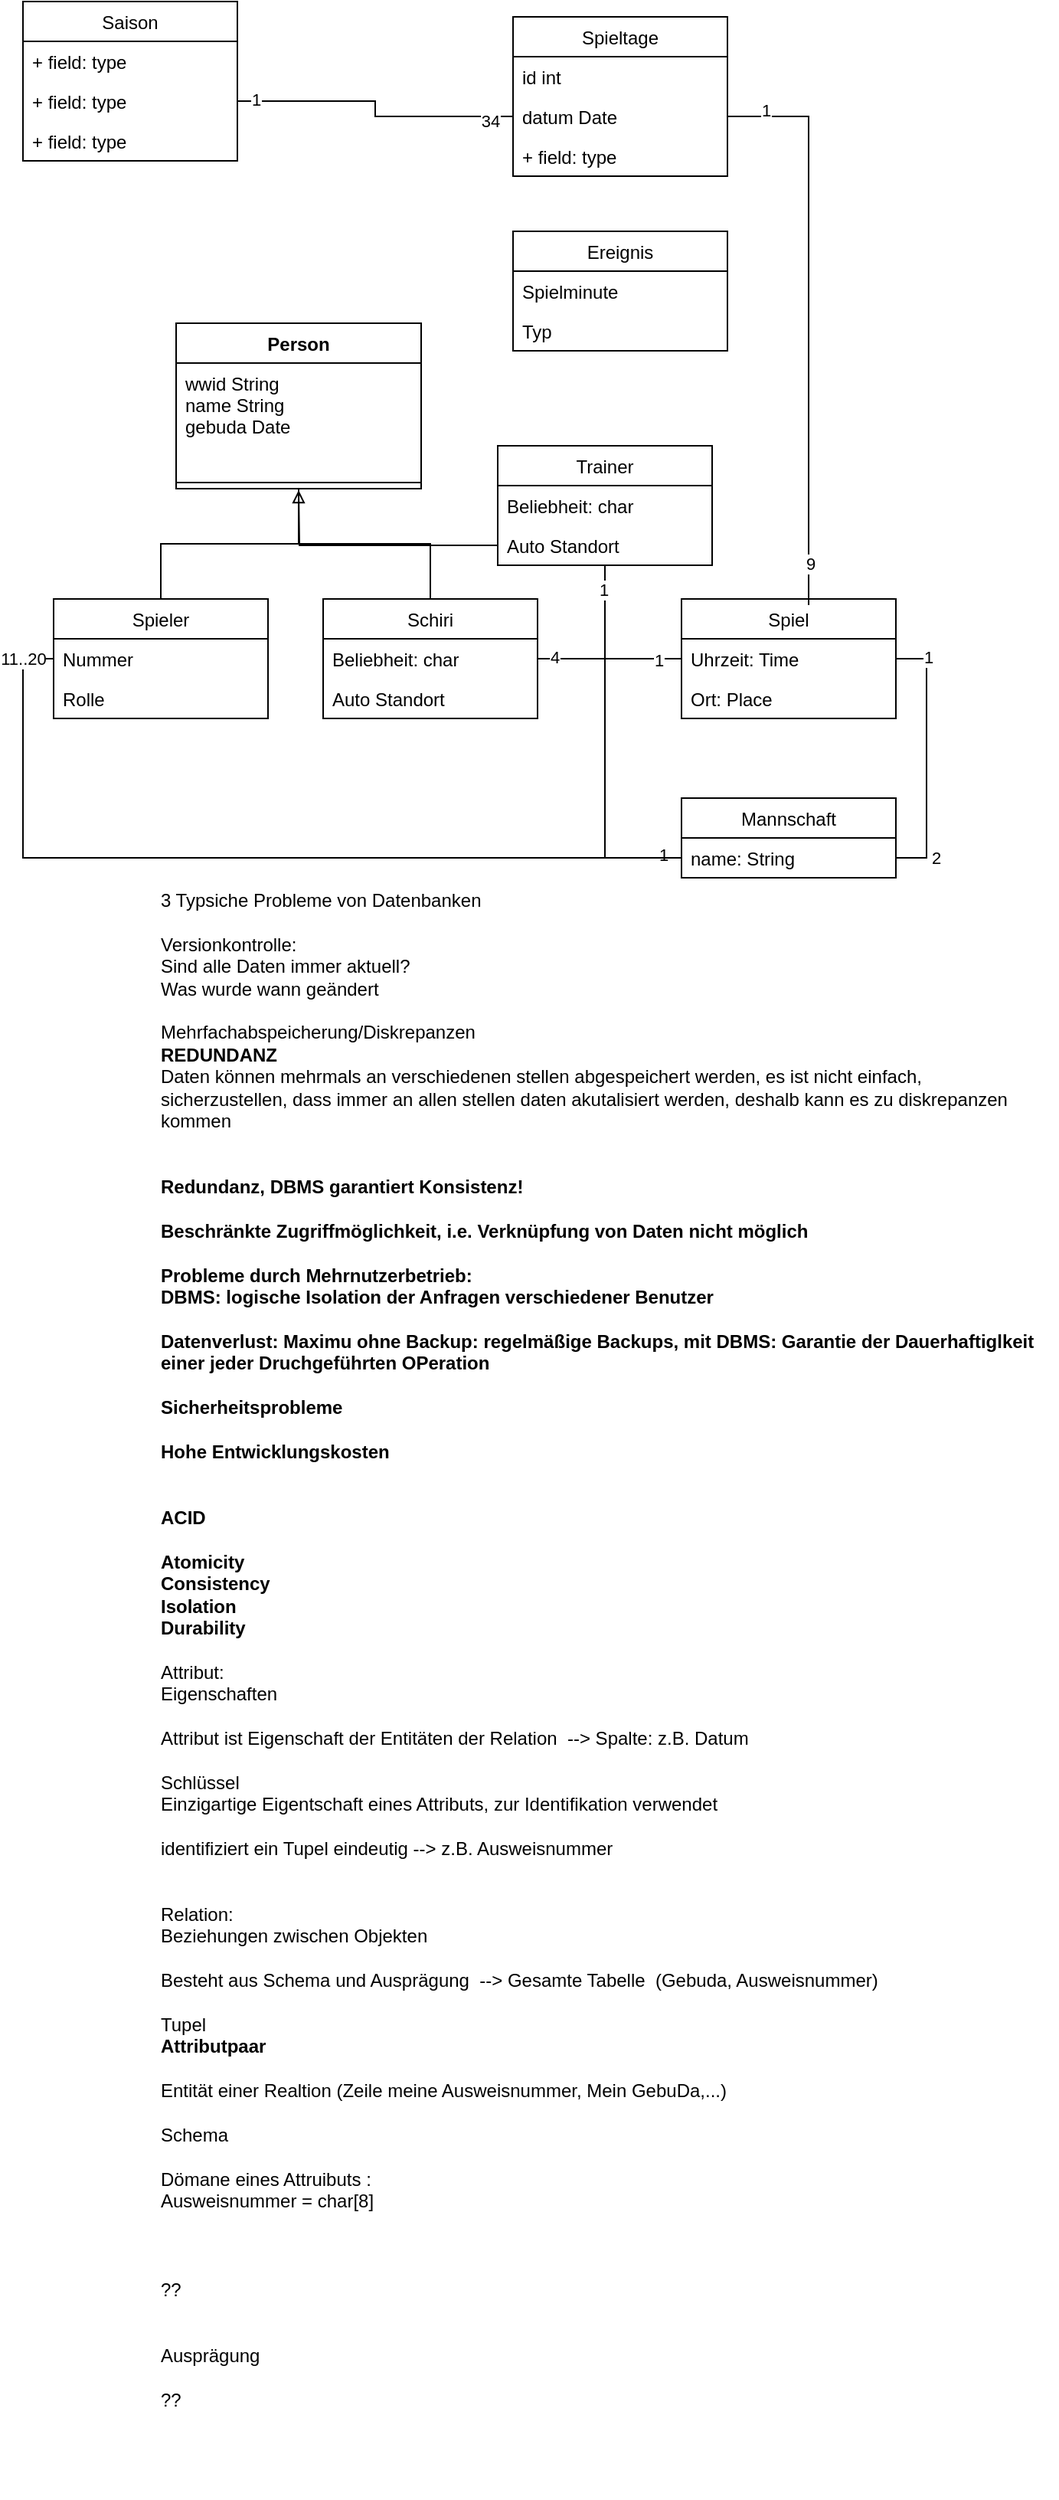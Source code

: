 <mxfile version="20.0.3" type="github">
  <diagram id="4rheyOznAyS8LiGPESLI" name="Page-1">
    <mxGraphModel dx="782" dy="764" grid="1" gridSize="10" guides="1" tooltips="1" connect="1" arrows="1" fold="1" page="1" pageScale="1" pageWidth="827" pageHeight="1169" math="0" shadow="0">
      <root>
        <mxCell id="0" />
        <mxCell id="1" parent="0" />
        <mxCell id="ZvnZ3r_ltjKPsAShnKx8-1" value="Person" style="swimlane;fontStyle=1;align=center;verticalAlign=top;childLayout=stackLayout;horizontal=1;startSize=26;horizontalStack=0;resizeParent=1;resizeParentMax=0;resizeLast=0;collapsible=1;marginBottom=0;" vertex="1" parent="1">
          <mxGeometry x="170" y="270" width="160" height="108" as="geometry" />
        </mxCell>
        <mxCell id="ZvnZ3r_ltjKPsAShnKx8-2" value="wwid String &#xa;name String &#xa;gebuda Date &#xa;" style="text;strokeColor=none;fillColor=none;align=left;verticalAlign=top;spacingLeft=4;spacingRight=4;overflow=hidden;rotatable=0;points=[[0,0.5],[1,0.5]];portConstraint=eastwest;" vertex="1" parent="ZvnZ3r_ltjKPsAShnKx8-1">
          <mxGeometry y="26" width="160" height="74" as="geometry" />
        </mxCell>
        <mxCell id="ZvnZ3r_ltjKPsAShnKx8-3" value="" style="line;strokeWidth=1;fillColor=none;align=left;verticalAlign=middle;spacingTop=-1;spacingLeft=3;spacingRight=3;rotatable=0;labelPosition=right;points=[];portConstraint=eastwest;" vertex="1" parent="ZvnZ3r_ltjKPsAShnKx8-1">
          <mxGeometry y="100" width="160" height="8" as="geometry" />
        </mxCell>
        <mxCell id="ZvnZ3r_ltjKPsAShnKx8-5" value="Saison" style="swimlane;fontStyle=0;childLayout=stackLayout;horizontal=1;startSize=26;fillColor=none;horizontalStack=0;resizeParent=1;resizeParentMax=0;resizeLast=0;collapsible=1;marginBottom=0;" vertex="1" parent="1">
          <mxGeometry x="70" y="60" width="140" height="104" as="geometry" />
        </mxCell>
        <mxCell id="ZvnZ3r_ltjKPsAShnKx8-6" value="+ field: type" style="text;strokeColor=none;fillColor=none;align=left;verticalAlign=top;spacingLeft=4;spacingRight=4;overflow=hidden;rotatable=0;points=[[0,0.5],[1,0.5]];portConstraint=eastwest;" vertex="1" parent="ZvnZ3r_ltjKPsAShnKx8-5">
          <mxGeometry y="26" width="140" height="26" as="geometry" />
        </mxCell>
        <mxCell id="ZvnZ3r_ltjKPsAShnKx8-7" value="+ field: type" style="text;strokeColor=none;fillColor=none;align=left;verticalAlign=top;spacingLeft=4;spacingRight=4;overflow=hidden;rotatable=0;points=[[0,0.5],[1,0.5]];portConstraint=eastwest;" vertex="1" parent="ZvnZ3r_ltjKPsAShnKx8-5">
          <mxGeometry y="52" width="140" height="26" as="geometry" />
        </mxCell>
        <mxCell id="ZvnZ3r_ltjKPsAShnKx8-8" value="+ field: type" style="text;strokeColor=none;fillColor=none;align=left;verticalAlign=top;spacingLeft=4;spacingRight=4;overflow=hidden;rotatable=0;points=[[0,0.5],[1,0.5]];portConstraint=eastwest;" vertex="1" parent="ZvnZ3r_ltjKPsAShnKx8-5">
          <mxGeometry y="78" width="140" height="26" as="geometry" />
        </mxCell>
        <mxCell id="ZvnZ3r_ltjKPsAShnKx8-9" value="Spieltage" style="swimlane;fontStyle=0;childLayout=stackLayout;horizontal=1;startSize=26;fillColor=none;horizontalStack=0;resizeParent=1;resizeParentMax=0;resizeLast=0;collapsible=1;marginBottom=0;" vertex="1" parent="1">
          <mxGeometry x="390" y="70" width="140" height="104" as="geometry" />
        </mxCell>
        <mxCell id="ZvnZ3r_ltjKPsAShnKx8-10" value="id int  &#xa;" style="text;strokeColor=none;fillColor=none;align=left;verticalAlign=top;spacingLeft=4;spacingRight=4;overflow=hidden;rotatable=0;points=[[0,0.5],[1,0.5]];portConstraint=eastwest;" vertex="1" parent="ZvnZ3r_ltjKPsAShnKx8-9">
          <mxGeometry y="26" width="140" height="26" as="geometry" />
        </mxCell>
        <mxCell id="ZvnZ3r_ltjKPsAShnKx8-12" value="datum Date" style="text;strokeColor=none;fillColor=none;align=left;verticalAlign=top;spacingLeft=4;spacingRight=4;overflow=hidden;rotatable=0;points=[[0,0.5],[1,0.5]];portConstraint=eastwest;" vertex="1" parent="ZvnZ3r_ltjKPsAShnKx8-9">
          <mxGeometry y="52" width="140" height="26" as="geometry" />
        </mxCell>
        <mxCell id="ZvnZ3r_ltjKPsAShnKx8-11" value="+ field: type" style="text;strokeColor=none;fillColor=none;align=left;verticalAlign=top;spacingLeft=4;spacingRight=4;overflow=hidden;rotatable=0;points=[[0,0.5],[1,0.5]];portConstraint=eastwest;" vertex="1" parent="ZvnZ3r_ltjKPsAShnKx8-9">
          <mxGeometry y="78" width="140" height="26" as="geometry" />
        </mxCell>
        <mxCell id="ZvnZ3r_ltjKPsAShnKx8-45" style="edgeStyle=orthogonalEdgeStyle;rounded=0;orthogonalLoop=1;jettySize=auto;html=1;exitX=0;exitY=0.5;exitDx=0;exitDy=0;entryX=1;entryY=0.5;entryDx=0;entryDy=0;endArrow=none;endFill=0;" edge="1" parent="1" source="ZvnZ3r_ltjKPsAShnKx8-13" target="ZvnZ3r_ltjKPsAShnKx8-30">
          <mxGeometry relative="1" as="geometry" />
        </mxCell>
        <mxCell id="ZvnZ3r_ltjKPsAShnKx8-47" value="1" style="edgeLabel;html=1;align=center;verticalAlign=middle;resizable=0;points=[];" vertex="1" connectable="0" parent="ZvnZ3r_ltjKPsAShnKx8-45">
          <mxGeometry x="-0.681" y="1" relative="1" as="geometry">
            <mxPoint as="offset" />
          </mxGeometry>
        </mxCell>
        <mxCell id="ZvnZ3r_ltjKPsAShnKx8-48" value="4" style="edgeLabel;html=1;align=center;verticalAlign=middle;resizable=0;points=[];" vertex="1" connectable="0" parent="ZvnZ3r_ltjKPsAShnKx8-45">
          <mxGeometry x="0.766" y="-1" relative="1" as="geometry">
            <mxPoint as="offset" />
          </mxGeometry>
        </mxCell>
        <mxCell id="ZvnZ3r_ltjKPsAShnKx8-13" value="Spiel" style="swimlane;fontStyle=0;childLayout=stackLayout;horizontal=1;startSize=26;fillColor=none;horizontalStack=0;resizeParent=1;resizeParentMax=0;resizeLast=0;collapsible=1;marginBottom=0;" vertex="1" parent="1">
          <mxGeometry x="500" y="450" width="140" height="78" as="geometry" />
        </mxCell>
        <mxCell id="ZvnZ3r_ltjKPsAShnKx8-14" value="Uhrzeit: Time" style="text;strokeColor=none;fillColor=none;align=left;verticalAlign=top;spacingLeft=4;spacingRight=4;overflow=hidden;rotatable=0;points=[[0,0.5],[1,0.5]];portConstraint=eastwest;" vertex="1" parent="ZvnZ3r_ltjKPsAShnKx8-13">
          <mxGeometry y="26" width="140" height="26" as="geometry" />
        </mxCell>
        <mxCell id="ZvnZ3r_ltjKPsAShnKx8-22" value="Ort: Place" style="text;strokeColor=none;fillColor=none;align=left;verticalAlign=top;spacingLeft=4;spacingRight=4;overflow=hidden;rotatable=0;points=[[0,0.5],[1,0.5]];portConstraint=eastwest;" vertex="1" parent="ZvnZ3r_ltjKPsAShnKx8-13">
          <mxGeometry y="52" width="140" height="26" as="geometry" />
        </mxCell>
        <mxCell id="ZvnZ3r_ltjKPsAShnKx8-18" value="Mannschaft" style="swimlane;fontStyle=0;childLayout=stackLayout;horizontal=1;startSize=26;fillColor=none;horizontalStack=0;resizeParent=1;resizeParentMax=0;resizeLast=0;collapsible=1;marginBottom=0;" vertex="1" parent="1">
          <mxGeometry x="500" y="580" width="140" height="52" as="geometry" />
        </mxCell>
        <mxCell id="ZvnZ3r_ltjKPsAShnKx8-21" value="name: String" style="text;strokeColor=none;fillColor=none;align=left;verticalAlign=top;spacingLeft=4;spacingRight=4;overflow=hidden;rotatable=0;points=[[0,0.5],[1,0.5]];portConstraint=eastwest;" vertex="1" parent="ZvnZ3r_ltjKPsAShnKx8-18">
          <mxGeometry y="26" width="140" height="26" as="geometry" />
        </mxCell>
        <mxCell id="ZvnZ3r_ltjKPsAShnKx8-43" style="edgeStyle=orthogonalEdgeStyle;rounded=0;orthogonalLoop=1;jettySize=auto;html=1;exitX=0.5;exitY=0;exitDx=0;exitDy=0;entryX=0.5;entryY=1;entryDx=0;entryDy=0;entryPerimeter=0;endArrow=none;endFill=0;" edge="1" parent="1" source="ZvnZ3r_ltjKPsAShnKx8-25" target="ZvnZ3r_ltjKPsAShnKx8-3">
          <mxGeometry relative="1" as="geometry" />
        </mxCell>
        <mxCell id="ZvnZ3r_ltjKPsAShnKx8-25" value="Spieler" style="swimlane;fontStyle=0;childLayout=stackLayout;horizontal=1;startSize=26;fillColor=none;horizontalStack=0;resizeParent=1;resizeParentMax=0;resizeLast=0;collapsible=1;marginBottom=0;" vertex="1" parent="1">
          <mxGeometry x="90" y="450" width="140" height="78" as="geometry" />
        </mxCell>
        <mxCell id="ZvnZ3r_ltjKPsAShnKx8-26" value="Nummer" style="text;strokeColor=none;fillColor=none;align=left;verticalAlign=top;spacingLeft=4;spacingRight=4;overflow=hidden;rotatable=0;points=[[0,0.5],[1,0.5]];portConstraint=eastwest;" vertex="1" parent="ZvnZ3r_ltjKPsAShnKx8-25">
          <mxGeometry y="26" width="140" height="26" as="geometry" />
        </mxCell>
        <mxCell id="ZvnZ3r_ltjKPsAShnKx8-37" value="Rolle" style="text;strokeColor=none;fillColor=none;align=left;verticalAlign=top;spacingLeft=4;spacingRight=4;overflow=hidden;rotatable=0;points=[[0,0.5],[1,0.5]];portConstraint=eastwest;" vertex="1" parent="ZvnZ3r_ltjKPsAShnKx8-25">
          <mxGeometry y="52" width="140" height="26" as="geometry" />
        </mxCell>
        <mxCell id="ZvnZ3r_ltjKPsAShnKx8-44" style="edgeStyle=orthogonalEdgeStyle;rounded=0;orthogonalLoop=1;jettySize=auto;html=1;exitX=0.5;exitY=0;exitDx=0;exitDy=0;entryX=0.5;entryY=1.125;entryDx=0;entryDy=0;entryPerimeter=0;endArrow=block;endFill=0;" edge="1" parent="1" source="ZvnZ3r_ltjKPsAShnKx8-29" target="ZvnZ3r_ltjKPsAShnKx8-3">
          <mxGeometry relative="1" as="geometry" />
        </mxCell>
        <mxCell id="ZvnZ3r_ltjKPsAShnKx8-29" value="Schiri" style="swimlane;fontStyle=0;childLayout=stackLayout;horizontal=1;startSize=26;fillColor=none;horizontalStack=0;resizeParent=1;resizeParentMax=0;resizeLast=0;collapsible=1;marginBottom=0;" vertex="1" parent="1">
          <mxGeometry x="266" y="450" width="140" height="78" as="geometry" />
        </mxCell>
        <mxCell id="ZvnZ3r_ltjKPsAShnKx8-30" value="Beliebheit: char&#xa;" style="text;strokeColor=none;fillColor=none;align=left;verticalAlign=top;spacingLeft=4;spacingRight=4;overflow=hidden;rotatable=0;points=[[0,0.5],[1,0.5]];portConstraint=eastwest;" vertex="1" parent="ZvnZ3r_ltjKPsAShnKx8-29">
          <mxGeometry y="26" width="140" height="26" as="geometry" />
        </mxCell>
        <mxCell id="ZvnZ3r_ltjKPsAShnKx8-38" value="Auto Standort" style="text;strokeColor=none;fillColor=none;align=left;verticalAlign=top;spacingLeft=4;spacingRight=4;overflow=hidden;rotatable=0;points=[[0,0.5],[1,0.5]];portConstraint=eastwest;" vertex="1" parent="ZvnZ3r_ltjKPsAShnKx8-29">
          <mxGeometry y="52" width="140" height="26" as="geometry" />
        </mxCell>
        <mxCell id="ZvnZ3r_ltjKPsAShnKx8-40" style="edgeStyle=orthogonalEdgeStyle;rounded=0;orthogonalLoop=1;jettySize=auto;html=1;exitX=0;exitY=0.5;exitDx=0;exitDy=0;entryX=0;entryY=0.5;entryDx=0;entryDy=0;endArrow=none;endFill=0;" edge="1" parent="1" source="ZvnZ3r_ltjKPsAShnKx8-21" target="ZvnZ3r_ltjKPsAShnKx8-26">
          <mxGeometry relative="1" as="geometry" />
        </mxCell>
        <mxCell id="ZvnZ3r_ltjKPsAShnKx8-41" value="11..20" style="edgeLabel;html=1;align=center;verticalAlign=middle;resizable=0;points=[];" vertex="1" connectable="0" parent="ZvnZ3r_ltjKPsAShnKx8-40">
          <mxGeometry x="0.931" relative="1" as="geometry">
            <mxPoint as="offset" />
          </mxGeometry>
        </mxCell>
        <mxCell id="ZvnZ3r_ltjKPsAShnKx8-42" value="1" style="edgeLabel;html=1;align=center;verticalAlign=middle;resizable=0;points=[];" vertex="1" connectable="0" parent="ZvnZ3r_ltjKPsAShnKx8-40">
          <mxGeometry x="-0.959" y="-2" relative="1" as="geometry">
            <mxPoint as="offset" />
          </mxGeometry>
        </mxCell>
        <mxCell id="ZvnZ3r_ltjKPsAShnKx8-50" style="edgeStyle=orthogonalEdgeStyle;rounded=0;orthogonalLoop=1;jettySize=auto;html=1;exitX=1;exitY=0.5;exitDx=0;exitDy=0;entryX=1;entryY=0.5;entryDx=0;entryDy=0;endArrow=none;endFill=0;" edge="1" parent="1" source="ZvnZ3r_ltjKPsAShnKx8-14" target="ZvnZ3r_ltjKPsAShnKx8-21">
          <mxGeometry relative="1" as="geometry" />
        </mxCell>
        <mxCell id="ZvnZ3r_ltjKPsAShnKx8-51" value="1" style="edgeLabel;html=1;align=center;verticalAlign=middle;resizable=0;points=[];" vertex="1" connectable="0" parent="ZvnZ3r_ltjKPsAShnKx8-50">
          <mxGeometry x="-0.765" y="1" relative="1" as="geometry">
            <mxPoint y="-1" as="offset" />
          </mxGeometry>
        </mxCell>
        <mxCell id="ZvnZ3r_ltjKPsAShnKx8-53" value="2" style="edgeLabel;html=1;align=center;verticalAlign=middle;resizable=0;points=[];" vertex="1" connectable="0" parent="ZvnZ3r_ltjKPsAShnKx8-50">
          <mxGeometry x="0.765" y="-6" relative="1" as="geometry">
            <mxPoint x="6" y="6" as="offset" />
          </mxGeometry>
        </mxCell>
        <mxCell id="ZvnZ3r_ltjKPsAShnKx8-54" style="edgeStyle=orthogonalEdgeStyle;rounded=0;orthogonalLoop=1;jettySize=auto;html=1;exitX=1;exitY=0.5;exitDx=0;exitDy=0;entryX=0.593;entryY=0.051;entryDx=0;entryDy=0;entryPerimeter=0;endArrow=none;endFill=0;" edge="1" parent="1" source="ZvnZ3r_ltjKPsAShnKx8-12" target="ZvnZ3r_ltjKPsAShnKx8-13">
          <mxGeometry relative="1" as="geometry" />
        </mxCell>
        <mxCell id="ZvnZ3r_ltjKPsAShnKx8-55" value="1" style="edgeLabel;html=1;align=center;verticalAlign=middle;resizable=0;points=[];" vertex="1" connectable="0" parent="ZvnZ3r_ltjKPsAShnKx8-54">
          <mxGeometry x="-0.865" y="3" relative="1" as="geometry">
            <mxPoint y="-1" as="offset" />
          </mxGeometry>
        </mxCell>
        <mxCell id="ZvnZ3r_ltjKPsAShnKx8-56" value="9" style="edgeLabel;html=1;align=center;verticalAlign=middle;resizable=0;points=[];" vertex="1" connectable="0" parent="ZvnZ3r_ltjKPsAShnKx8-54">
          <mxGeometry x="0.852" y="1" relative="1" as="geometry">
            <mxPoint as="offset" />
          </mxGeometry>
        </mxCell>
        <mxCell id="ZvnZ3r_ltjKPsAShnKx8-58" style="edgeStyle=orthogonalEdgeStyle;rounded=0;orthogonalLoop=1;jettySize=auto;html=1;exitX=1;exitY=0.5;exitDx=0;exitDy=0;entryX=0;entryY=0.5;entryDx=0;entryDy=0;endArrow=none;endFill=0;" edge="1" parent="1" source="ZvnZ3r_ltjKPsAShnKx8-7" target="ZvnZ3r_ltjKPsAShnKx8-12">
          <mxGeometry relative="1" as="geometry" />
        </mxCell>
        <mxCell id="ZvnZ3r_ltjKPsAShnKx8-59" value="1" style="edgeLabel;html=1;align=center;verticalAlign=middle;resizable=0;points=[];" vertex="1" connectable="0" parent="ZvnZ3r_ltjKPsAShnKx8-58">
          <mxGeometry x="-0.874" y="1" relative="1" as="geometry">
            <mxPoint as="offset" />
          </mxGeometry>
        </mxCell>
        <mxCell id="ZvnZ3r_ltjKPsAShnKx8-60" value="34" style="edgeLabel;html=1;align=center;verticalAlign=middle;resizable=0;points=[];" vertex="1" connectable="0" parent="ZvnZ3r_ltjKPsAShnKx8-58">
          <mxGeometry x="0.842" y="-3" relative="1" as="geometry">
            <mxPoint as="offset" />
          </mxGeometry>
        </mxCell>
        <mxCell id="ZvnZ3r_ltjKPsAShnKx8-61" value="Ereignis " style="swimlane;fontStyle=0;childLayout=stackLayout;horizontal=1;startSize=26;fillColor=none;horizontalStack=0;resizeParent=1;resizeParentMax=0;resizeLast=0;collapsible=1;marginBottom=0;" vertex="1" parent="1">
          <mxGeometry x="390" y="210" width="140" height="78" as="geometry" />
        </mxCell>
        <mxCell id="ZvnZ3r_ltjKPsAShnKx8-62" value="Spielminute" style="text;strokeColor=none;fillColor=none;align=left;verticalAlign=top;spacingLeft=4;spacingRight=4;overflow=hidden;rotatable=0;points=[[0,0.5],[1,0.5]];portConstraint=eastwest;" vertex="1" parent="ZvnZ3r_ltjKPsAShnKx8-61">
          <mxGeometry y="26" width="140" height="26" as="geometry" />
        </mxCell>
        <mxCell id="ZvnZ3r_ltjKPsAShnKx8-63" value="Typ" style="text;strokeColor=none;fillColor=none;align=left;verticalAlign=top;spacingLeft=4;spacingRight=4;overflow=hidden;rotatable=0;points=[[0,0.5],[1,0.5]];portConstraint=eastwest;" vertex="1" parent="ZvnZ3r_ltjKPsAShnKx8-61">
          <mxGeometry y="52" width="140" height="26" as="geometry" />
        </mxCell>
        <mxCell id="ZvnZ3r_ltjKPsAShnKx8-73" style="edgeStyle=orthogonalEdgeStyle;rounded=0;orthogonalLoop=1;jettySize=auto;html=1;exitX=0.5;exitY=1;exitDx=0;exitDy=0;entryX=0;entryY=0.5;entryDx=0;entryDy=0;endArrow=none;endFill=0;" edge="1" parent="1" source="ZvnZ3r_ltjKPsAShnKx8-69" target="ZvnZ3r_ltjKPsAShnKx8-21">
          <mxGeometry relative="1" as="geometry" />
        </mxCell>
        <mxCell id="ZvnZ3r_ltjKPsAShnKx8-74" value="1" style="edgeLabel;html=1;align=center;verticalAlign=middle;resizable=0;points=[];" vertex="1" connectable="0" parent="ZvnZ3r_ltjKPsAShnKx8-73">
          <mxGeometry x="-0.867" y="-1" relative="1" as="geometry">
            <mxPoint as="offset" />
          </mxGeometry>
        </mxCell>
        <mxCell id="ZvnZ3r_ltjKPsAShnKx8-69" value="Trainer" style="swimlane;fontStyle=0;childLayout=stackLayout;horizontal=1;startSize=26;fillColor=none;horizontalStack=0;resizeParent=1;resizeParentMax=0;resizeLast=0;collapsible=1;marginBottom=0;" vertex="1" parent="1">
          <mxGeometry x="380" y="350" width="140" height="78" as="geometry" />
        </mxCell>
        <mxCell id="ZvnZ3r_ltjKPsAShnKx8-70" value="Beliebheit: char&#xa;" style="text;strokeColor=none;fillColor=none;align=left;verticalAlign=top;spacingLeft=4;spacingRight=4;overflow=hidden;rotatable=0;points=[[0,0.5],[1,0.5]];portConstraint=eastwest;" vertex="1" parent="ZvnZ3r_ltjKPsAShnKx8-69">
          <mxGeometry y="26" width="140" height="26" as="geometry" />
        </mxCell>
        <mxCell id="ZvnZ3r_ltjKPsAShnKx8-71" value="Auto Standort" style="text;strokeColor=none;fillColor=none;align=left;verticalAlign=top;spacingLeft=4;spacingRight=4;overflow=hidden;rotatable=0;points=[[0,0.5],[1,0.5]];portConstraint=eastwest;" vertex="1" parent="ZvnZ3r_ltjKPsAShnKx8-69">
          <mxGeometry y="52" width="140" height="26" as="geometry" />
        </mxCell>
        <mxCell id="ZvnZ3r_ltjKPsAShnKx8-72" style="edgeStyle=orthogonalEdgeStyle;rounded=0;orthogonalLoop=1;jettySize=auto;html=1;exitX=0;exitY=0.5;exitDx=0;exitDy=0;endArrow=none;endFill=0;" edge="1" parent="1" source="ZvnZ3r_ltjKPsAShnKx8-71">
          <mxGeometry relative="1" as="geometry">
            <mxPoint x="250" y="380" as="targetPoint" />
          </mxGeometry>
        </mxCell>
        <mxCell id="ZvnZ3r_ltjKPsAShnKx8-75" value="&lt;div&gt;3 Typsiche Probleme von Datenbanken&lt;/div&gt;&lt;div&gt;&lt;br&gt;&lt;/div&gt;&lt;div&gt;Versionkontrolle: &lt;br&gt;&lt;/div&gt;&lt;div&gt;Sind alle Daten immer aktuell? &lt;br&gt;&lt;/div&gt;&lt;div&gt;Was wurde wann geändert &lt;br&gt;&lt;/div&gt;&lt;div&gt;&lt;br&gt;&lt;/div&gt;&lt;div&gt;Mehrfachabspeicherung/Diskrepanzen&lt;/div&gt;&lt;div&gt;&lt;b&gt;REDUNDANZ&amp;nbsp; &lt;/b&gt;&lt;br&gt;&lt;/div&gt;&lt;div&gt;Daten können mehrmals an verschiedenen stellen abgespeichert werden, es ist nicht einfach, sicherzustellen, dass immer an allen stellen daten akutalisiert werden, deshalb kann es zu diskrepanzen kommen &lt;br&gt;&lt;/div&gt;&lt;div&gt;&lt;br&gt;&lt;/div&gt;&lt;div&gt;&lt;br&gt;&lt;/div&gt;&lt;div&gt;&lt;b&gt;Redundanz, DBMS garantiert Konsistenz! &lt;br&gt;&lt;/b&gt;&lt;/div&gt;&lt;div&gt;&lt;b&gt;&lt;br&gt;&lt;/b&gt;&lt;/div&gt;&lt;div&gt;&lt;b&gt;Beschränkte Zugriffmöglichkeit, i.e. Verknüpfung von Daten nicht möglich &lt;br&gt;&lt;/b&gt;&lt;/div&gt;&lt;div&gt;&lt;b&gt;&lt;br&gt;&lt;/b&gt;&lt;/div&gt;&lt;div&gt;&lt;b&gt;Probleme durch Mehrnutzerbetrieb: &lt;br&gt;&lt;/b&gt;&lt;/div&gt;&lt;div&gt;&lt;b&gt;DBMS: logische Isolation der Anfragen verschiedener Benutzer &lt;br&gt;&lt;/b&gt;&lt;/div&gt;&lt;div&gt;&lt;b&gt;&lt;br&gt;&lt;/b&gt;&lt;/div&gt;&lt;div&gt;&lt;b&gt;Datenverlust: Maximu ohne Backup: regelmäßige Backups, mit DBMS: Garantie der Dauerhaftiglkeit einer jeder Druchgeführten OPeration &lt;br&gt;&lt;/b&gt;&lt;/div&gt;&lt;div&gt;&lt;b&gt;&lt;br&gt;&lt;/b&gt;&lt;/div&gt;&lt;div&gt;&lt;b&gt;Sicherheitsprobleme &lt;br&gt;&lt;/b&gt;&lt;/div&gt;&lt;div&gt;&lt;b&gt;&lt;br&gt;&lt;/b&gt;&lt;/div&gt;&lt;div&gt;&lt;b&gt;Hohe Entwicklungskosten &lt;br&gt;&lt;/b&gt;&lt;/div&gt;&lt;div&gt;&lt;b&gt;&lt;br&gt;&lt;/b&gt;&lt;/div&gt;&lt;div&gt;&lt;b&gt;&lt;br&gt;&lt;/b&gt;&lt;/div&gt;&lt;div&gt;&lt;b&gt;ACID&lt;/b&gt;&lt;/div&gt;&lt;div&gt;&lt;b&gt;&lt;br&gt;&lt;/b&gt;&lt;/div&gt;&lt;div&gt;&lt;b&gt;Atomicity &lt;br&gt;&lt;/b&gt;&lt;/div&gt;&lt;div&gt;&lt;b&gt;Consistency &lt;br&gt;&lt;/b&gt;&lt;/div&gt;&lt;div&gt;&lt;b&gt;Isolation &lt;br&gt;&lt;/b&gt;&lt;/div&gt;&lt;div&gt;&lt;b&gt;Durability &lt;br&gt;&lt;/b&gt;&lt;/div&gt;&lt;div&gt;&lt;br&gt;&lt;/div&gt;&lt;div&gt;Attribut: &lt;br&gt;&lt;/div&gt;&lt;div&gt;Eigenschaften&lt;/div&gt;&lt;div&gt;&lt;br&gt;&lt;/div&gt;&lt;div&gt;Attribut ist Eigenschaft der Entitäten der Relation&amp;nbsp; --&amp;gt; Spalte: z.B. Datum &lt;br&gt;&lt;/div&gt;&lt;div&gt;&lt;br&gt;&lt;/div&gt;&lt;div&gt;Schlüssel&lt;/div&gt;&lt;div&gt;Einzigartige Eigentschaft eines Attributs, zur Identifikation verwendet &lt;br&gt;&lt;/div&gt;&lt;div&gt;&lt;br&gt;&lt;/div&gt;&lt;div&gt;identifiziert ein Tupel eindeutig --&amp;gt; z.B. Ausweisnummer &lt;br&gt;&lt;/div&gt;&lt;div&gt;&lt;br&gt;&lt;/div&gt;&lt;div&gt;&lt;br&gt;&lt;/div&gt;&lt;div&gt;Relation: &lt;br&gt;&lt;/div&gt;&lt;div&gt;Beziehungen zwischen Objekten &lt;br&gt;&lt;/div&gt;&lt;div&gt;&lt;br&gt;&lt;/div&gt;&lt;div&gt;Besteht aus Schema und Ausprägung&amp;nbsp; --&amp;gt; Gesamte Tabelle&amp;nbsp; (Gebuda, Ausweisnummer) &lt;br&gt;&lt;/div&gt;&lt;div&gt;&lt;br&gt;&lt;/div&gt;&lt;div&gt;Tupel &lt;b&gt;&lt;br&gt;&lt;/b&gt;&lt;/div&gt;&lt;div&gt;&lt;b&gt;Attributpaar &lt;br&gt;&lt;/b&gt;&lt;/div&gt;&lt;div&gt;&lt;b&gt;&lt;br&gt;&lt;/b&gt;&lt;/div&gt;&lt;div&gt;Entität einer Realtion (Zeile meine Ausweisnummer, Mein GebuDa,...) &lt;br&gt;&lt;/div&gt;&lt;div&gt;&lt;b&gt;&lt;br&gt;&lt;/b&gt;&lt;/div&gt;&lt;div&gt;Schema &lt;br&gt;&lt;/div&gt;&lt;div&gt;&lt;br&gt;&lt;/div&gt;&lt;div&gt;Dömane eines Attruibuts :&lt;/div&gt;&lt;div&gt;Ausweisnummer = char[8]&lt;/div&gt;&lt;div&gt;&lt;br&gt;&lt;/div&gt;&lt;div&gt;&lt;br&gt;&lt;/div&gt;&lt;div&gt;&lt;br&gt;&lt;/div&gt;&lt;div&gt;??&lt;/div&gt;&lt;div&gt;&lt;br&gt;&lt;/div&gt;&lt;div&gt;&lt;br&gt;&lt;/div&gt;&lt;div&gt;Ausprägung &lt;br&gt;&lt;/div&gt;&lt;div&gt;&lt;br&gt;&lt;/div&gt;&lt;div&gt;?? &lt;br&gt;&lt;/div&gt;" style="text;html=1;strokeColor=none;fillColor=none;spacing=5;spacingTop=-20;whiteSpace=wrap;overflow=hidden;rounded=0;" vertex="1" parent="1">
          <mxGeometry x="155" y="650" width="590" height="1040" as="geometry" />
        </mxCell>
      </root>
    </mxGraphModel>
  </diagram>
</mxfile>
